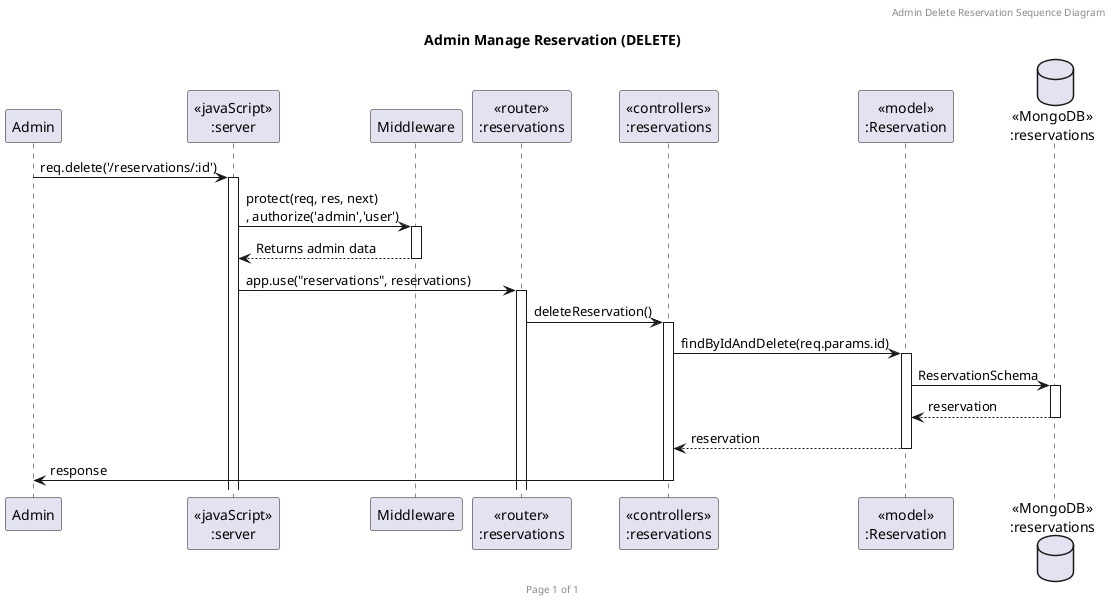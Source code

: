 @startuml Admin Manage Reservation (DELETE)

header Admin Delete Reservation Sequence Diagram
footer Page %page% of %lastpage%
title "Admin Manage Reservation (DELETE)"

participant "Admin" as client
participant "<<javaScript>>\n:server" as server
participant "Middleware" as middleware
participant "<<router>>\n:reservations" as routerReservations
participant "<<controllers>>\n:reservations" as controllerReservations
participant "<<model>>\n:Reservation" as modelReservation
database "<<MongoDB>>\n:reservations" as ReservationsDatabase

client->server ++:req.delete('/reservations/:id')
server -> middleware ++:protect(req, res, next)\n, authorize('admin','user')
middleware --> server --:Returns admin data
server->routerReservations ++:app.use("reservations", reservations)

routerReservations -> controllerReservations ++:deleteReservation()
controllerReservations->modelReservation ++:findByIdAndDelete(req.params.id)
modelReservation ->ReservationsDatabase ++: ReservationSchema
ReservationsDatabase --> modelReservation --: reservation
controllerReservations <-- modelReservation --:reservation
controllerReservations->client --:response

@enduml
